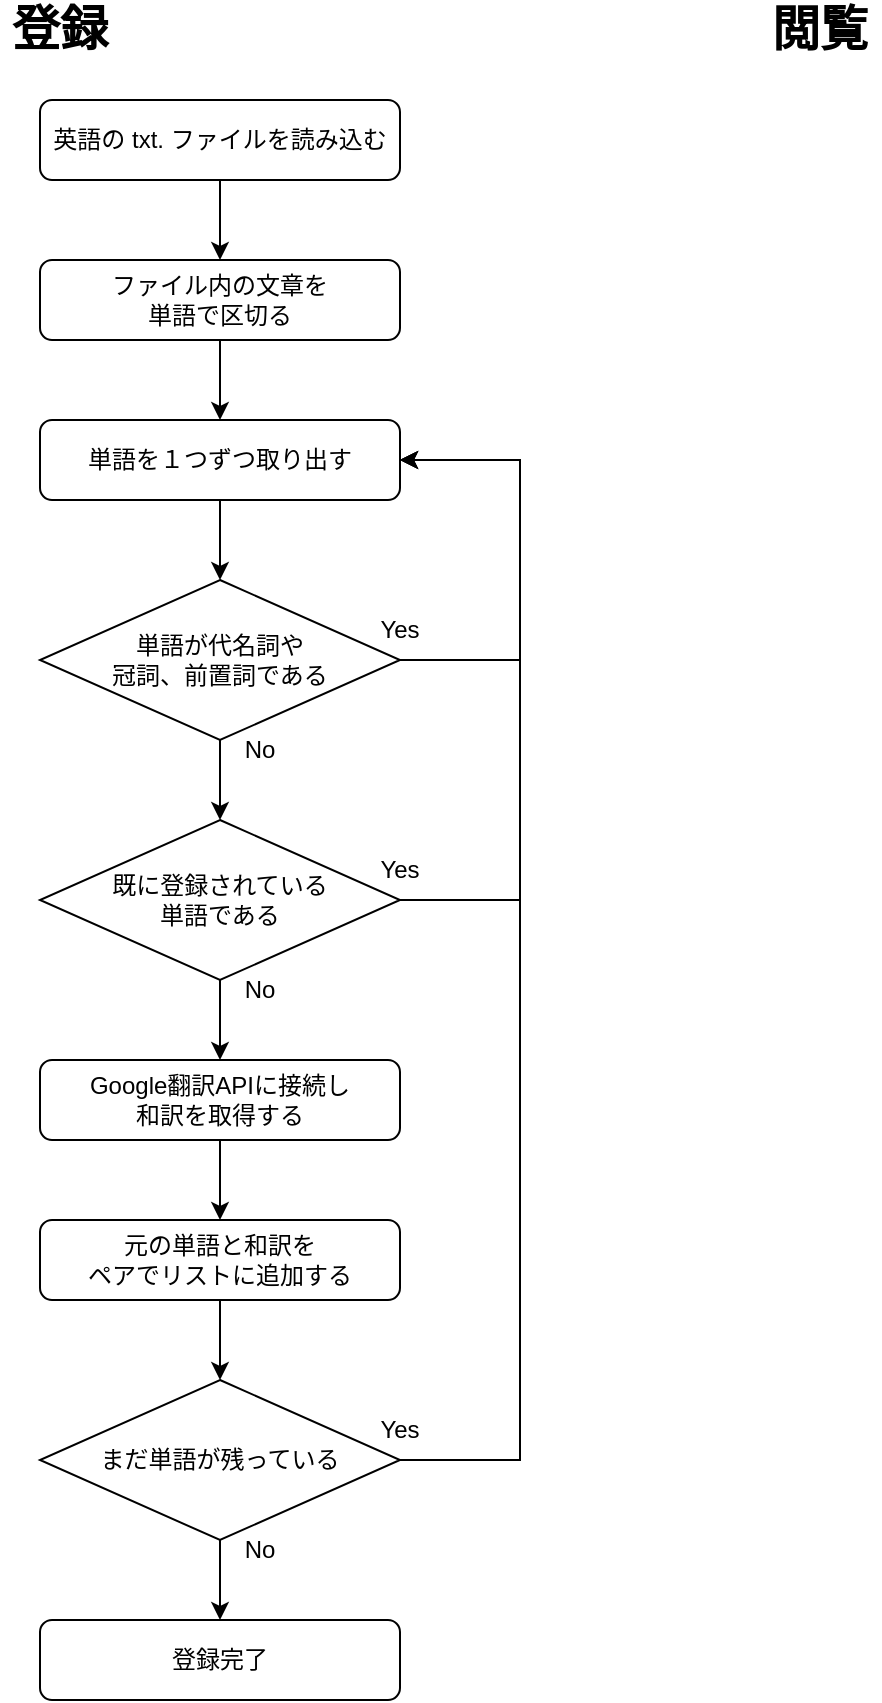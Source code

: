 <mxfile version="21.2.8" type="device">
  <diagram id="C5RBs43oDa-KdzZeNtuy" name="Page-1">
    <mxGraphModel dx="1723" dy="865" grid="1" gridSize="10" guides="1" tooltips="1" connect="1" arrows="1" fold="1" page="1" pageScale="1" pageWidth="827" pageHeight="1169" math="0" shadow="0">
      <root>
        <mxCell id="WIyWlLk6GJQsqaUBKTNV-0" />
        <mxCell id="WIyWlLk6GJQsqaUBKTNV-1" parent="WIyWlLk6GJQsqaUBKTNV-0" />
        <mxCell id="eCWBEy-Ntbxf5NnkdCfJ-3" style="edgeStyle=orthogonalEdgeStyle;rounded=0;orthogonalLoop=1;jettySize=auto;html=1;exitX=0.5;exitY=1;exitDx=0;exitDy=0;entryX=0.5;entryY=0;entryDx=0;entryDy=0;" edge="1" parent="WIyWlLk6GJQsqaUBKTNV-1" source="WIyWlLk6GJQsqaUBKTNV-3" target="eCWBEy-Ntbxf5NnkdCfJ-2">
          <mxGeometry relative="1" as="geometry" />
        </mxCell>
        <mxCell id="WIyWlLk6GJQsqaUBKTNV-3" value="英語の txt. ファイルを読み込む" style="rounded=1;whiteSpace=wrap;html=1;fontSize=12;glass=0;strokeWidth=1;shadow=0;" parent="WIyWlLk6GJQsqaUBKTNV-1" vertex="1">
          <mxGeometry x="40" y="80" width="180" height="40" as="geometry" />
        </mxCell>
        <mxCell id="eCWBEy-Ntbxf5NnkdCfJ-0" value="&lt;b&gt;&lt;font style=&quot;font-size: 24px;&quot;&gt;登録&lt;/font&gt;&lt;/b&gt;" style="text;html=1;strokeColor=none;fillColor=none;align=center;verticalAlign=middle;whiteSpace=wrap;rounded=0;" vertex="1" parent="WIyWlLk6GJQsqaUBKTNV-1">
          <mxGeometry x="20" y="30" width="60" height="30" as="geometry" />
        </mxCell>
        <mxCell id="eCWBEy-Ntbxf5NnkdCfJ-1" value="&lt;span style=&quot;font-size: 24px;&quot;&gt;&lt;b&gt;閲覧&lt;/b&gt;&lt;/span&gt;" style="text;html=1;strokeColor=none;fillColor=none;align=center;verticalAlign=middle;whiteSpace=wrap;rounded=0;" vertex="1" parent="WIyWlLk6GJQsqaUBKTNV-1">
          <mxGeometry x="400" y="30" width="60" height="30" as="geometry" />
        </mxCell>
        <mxCell id="eCWBEy-Ntbxf5NnkdCfJ-27" style="edgeStyle=orthogonalEdgeStyle;rounded=0;orthogonalLoop=1;jettySize=auto;html=1;exitX=0.5;exitY=1;exitDx=0;exitDy=0;entryX=0.5;entryY=0;entryDx=0;entryDy=0;" edge="1" parent="WIyWlLk6GJQsqaUBKTNV-1" source="eCWBEy-Ntbxf5NnkdCfJ-2" target="eCWBEy-Ntbxf5NnkdCfJ-26">
          <mxGeometry relative="1" as="geometry" />
        </mxCell>
        <mxCell id="eCWBEy-Ntbxf5NnkdCfJ-2" value="ファイル内の文章を&lt;br&gt;単語で区切る" style="rounded=1;whiteSpace=wrap;html=1;fontSize=12;glass=0;strokeWidth=1;shadow=0;" vertex="1" parent="WIyWlLk6GJQsqaUBKTNV-1">
          <mxGeometry x="40" y="160" width="180" height="40" as="geometry" />
        </mxCell>
        <mxCell id="eCWBEy-Ntbxf5NnkdCfJ-10" style="edgeStyle=orthogonalEdgeStyle;rounded=0;orthogonalLoop=1;jettySize=auto;html=1;exitX=1;exitY=0.5;exitDx=0;exitDy=0;entryX=1;entryY=0.5;entryDx=0;entryDy=0;" edge="1" parent="WIyWlLk6GJQsqaUBKTNV-1" source="eCWBEy-Ntbxf5NnkdCfJ-5" target="eCWBEy-Ntbxf5NnkdCfJ-26">
          <mxGeometry relative="1" as="geometry">
            <mxPoint x="330" y="310" as="targetPoint" />
            <Array as="points">
              <mxPoint x="280" y="360" />
              <mxPoint x="280" y="260" />
            </Array>
          </mxGeometry>
        </mxCell>
        <mxCell id="eCWBEy-Ntbxf5NnkdCfJ-12" style="edgeStyle=orthogonalEdgeStyle;rounded=0;orthogonalLoop=1;jettySize=auto;html=1;exitX=0.5;exitY=1;exitDx=0;exitDy=0;entryX=0.5;entryY=0;entryDx=0;entryDy=0;" edge="1" parent="WIyWlLk6GJQsqaUBKTNV-1" source="eCWBEy-Ntbxf5NnkdCfJ-5" target="eCWBEy-Ntbxf5NnkdCfJ-13">
          <mxGeometry relative="1" as="geometry">
            <mxPoint x="130" y="440" as="targetPoint" />
          </mxGeometry>
        </mxCell>
        <mxCell id="eCWBEy-Ntbxf5NnkdCfJ-5" value="単語が代名詞や&lt;br&gt;冠詞、前置詞である" style="rhombus;whiteSpace=wrap;html=1;" vertex="1" parent="WIyWlLk6GJQsqaUBKTNV-1">
          <mxGeometry x="40" y="320" width="180" height="80" as="geometry" />
        </mxCell>
        <mxCell id="eCWBEy-Ntbxf5NnkdCfJ-15" style="edgeStyle=orthogonalEdgeStyle;rounded=0;orthogonalLoop=1;jettySize=auto;html=1;exitX=1;exitY=0.5;exitDx=0;exitDy=0;entryX=1;entryY=0.5;entryDx=0;entryDy=0;" edge="1" parent="WIyWlLk6GJQsqaUBKTNV-1" source="eCWBEy-Ntbxf5NnkdCfJ-13" target="eCWBEy-Ntbxf5NnkdCfJ-26">
          <mxGeometry relative="1" as="geometry">
            <mxPoint x="280" y="420" as="targetPoint" />
            <Array as="points">
              <mxPoint x="280" y="480" />
              <mxPoint x="280" y="260" />
            </Array>
          </mxGeometry>
        </mxCell>
        <mxCell id="eCWBEy-Ntbxf5NnkdCfJ-17" style="edgeStyle=orthogonalEdgeStyle;rounded=0;orthogonalLoop=1;jettySize=auto;html=1;exitX=0.5;exitY=1;exitDx=0;exitDy=0;entryX=0.5;entryY=0;entryDx=0;entryDy=0;" edge="1" parent="WIyWlLk6GJQsqaUBKTNV-1" source="eCWBEy-Ntbxf5NnkdCfJ-13" target="eCWBEy-Ntbxf5NnkdCfJ-16">
          <mxGeometry relative="1" as="geometry" />
        </mxCell>
        <mxCell id="eCWBEy-Ntbxf5NnkdCfJ-13" value="既に登録されている&lt;br&gt;単語である" style="rhombus;whiteSpace=wrap;html=1;" vertex="1" parent="WIyWlLk6GJQsqaUBKTNV-1">
          <mxGeometry x="40" y="440" width="180" height="80" as="geometry" />
        </mxCell>
        <mxCell id="eCWBEy-Ntbxf5NnkdCfJ-25" style="edgeStyle=orthogonalEdgeStyle;rounded=0;orthogonalLoop=1;jettySize=auto;html=1;exitX=0.5;exitY=1;exitDx=0;exitDy=0;entryX=0.5;entryY=0;entryDx=0;entryDy=0;" edge="1" parent="WIyWlLk6GJQsqaUBKTNV-1" source="eCWBEy-Ntbxf5NnkdCfJ-16" target="eCWBEy-Ntbxf5NnkdCfJ-23">
          <mxGeometry relative="1" as="geometry" />
        </mxCell>
        <mxCell id="eCWBEy-Ntbxf5NnkdCfJ-16" value="Google翻訳APIに接続し&lt;br&gt;和訳を取得する" style="rounded=1;whiteSpace=wrap;html=1;fontSize=12;glass=0;strokeWidth=1;shadow=0;" vertex="1" parent="WIyWlLk6GJQsqaUBKTNV-1">
          <mxGeometry x="40" y="560" width="180" height="40" as="geometry" />
        </mxCell>
        <mxCell id="eCWBEy-Ntbxf5NnkdCfJ-18" value="Yes" style="text;html=1;strokeColor=none;fillColor=none;align=center;verticalAlign=middle;whiteSpace=wrap;rounded=0;" vertex="1" parent="WIyWlLk6GJQsqaUBKTNV-1">
          <mxGeometry x="190" y="330" width="60" height="30" as="geometry" />
        </mxCell>
        <mxCell id="eCWBEy-Ntbxf5NnkdCfJ-20" value="Yes" style="text;html=1;strokeColor=none;fillColor=none;align=center;verticalAlign=middle;whiteSpace=wrap;rounded=0;" vertex="1" parent="WIyWlLk6GJQsqaUBKTNV-1">
          <mxGeometry x="190" y="450" width="60" height="30" as="geometry" />
        </mxCell>
        <mxCell id="eCWBEy-Ntbxf5NnkdCfJ-21" value="No" style="text;html=1;strokeColor=none;fillColor=none;align=center;verticalAlign=middle;whiteSpace=wrap;rounded=0;" vertex="1" parent="WIyWlLk6GJQsqaUBKTNV-1">
          <mxGeometry x="120" y="390" width="60" height="30" as="geometry" />
        </mxCell>
        <mxCell id="eCWBEy-Ntbxf5NnkdCfJ-22" value="No" style="text;html=1;strokeColor=none;fillColor=none;align=center;verticalAlign=middle;whiteSpace=wrap;rounded=0;" vertex="1" parent="WIyWlLk6GJQsqaUBKTNV-1">
          <mxGeometry x="120" y="510" width="60" height="30" as="geometry" />
        </mxCell>
        <mxCell id="eCWBEy-Ntbxf5NnkdCfJ-33" style="edgeStyle=orthogonalEdgeStyle;rounded=0;orthogonalLoop=1;jettySize=auto;html=1;exitX=0.5;exitY=1;exitDx=0;exitDy=0;entryX=0.5;entryY=0;entryDx=0;entryDy=0;" edge="1" parent="WIyWlLk6GJQsqaUBKTNV-1" source="eCWBEy-Ntbxf5NnkdCfJ-23" target="eCWBEy-Ntbxf5NnkdCfJ-29">
          <mxGeometry relative="1" as="geometry" />
        </mxCell>
        <mxCell id="eCWBEy-Ntbxf5NnkdCfJ-23" value="元の単語と和訳を&lt;br&gt;ペアでリストに追加する" style="rounded=1;whiteSpace=wrap;html=1;fontSize=12;glass=0;strokeWidth=1;shadow=0;" vertex="1" parent="WIyWlLk6GJQsqaUBKTNV-1">
          <mxGeometry x="40" y="640" width="180" height="40" as="geometry" />
        </mxCell>
        <mxCell id="eCWBEy-Ntbxf5NnkdCfJ-28" style="edgeStyle=orthogonalEdgeStyle;rounded=0;orthogonalLoop=1;jettySize=auto;html=1;exitX=0.5;exitY=1;exitDx=0;exitDy=0;entryX=0.5;entryY=0;entryDx=0;entryDy=0;" edge="1" parent="WIyWlLk6GJQsqaUBKTNV-1" source="eCWBEy-Ntbxf5NnkdCfJ-26" target="eCWBEy-Ntbxf5NnkdCfJ-5">
          <mxGeometry relative="1" as="geometry" />
        </mxCell>
        <mxCell id="eCWBEy-Ntbxf5NnkdCfJ-26" value="単語を１つずつ取り出す" style="rounded=1;whiteSpace=wrap;html=1;fontSize=12;glass=0;strokeWidth=1;shadow=0;" vertex="1" parent="WIyWlLk6GJQsqaUBKTNV-1">
          <mxGeometry x="40" y="240" width="180" height="40" as="geometry" />
        </mxCell>
        <mxCell id="eCWBEy-Ntbxf5NnkdCfJ-30" style="edgeStyle=orthogonalEdgeStyle;rounded=0;orthogonalLoop=1;jettySize=auto;html=1;exitX=1;exitY=0.5;exitDx=0;exitDy=0;entryX=1;entryY=0.5;entryDx=0;entryDy=0;" edge="1" parent="WIyWlLk6GJQsqaUBKTNV-1" source="eCWBEy-Ntbxf5NnkdCfJ-29" target="eCWBEy-Ntbxf5NnkdCfJ-26">
          <mxGeometry relative="1" as="geometry">
            <Array as="points">
              <mxPoint x="280" y="760" />
              <mxPoint x="280" y="260" />
            </Array>
          </mxGeometry>
        </mxCell>
        <mxCell id="eCWBEy-Ntbxf5NnkdCfJ-35" style="edgeStyle=orthogonalEdgeStyle;rounded=0;orthogonalLoop=1;jettySize=auto;html=1;exitX=0.5;exitY=1;exitDx=0;exitDy=0;entryX=0.5;entryY=0;entryDx=0;entryDy=0;" edge="1" parent="WIyWlLk6GJQsqaUBKTNV-1" source="eCWBEy-Ntbxf5NnkdCfJ-29" target="eCWBEy-Ntbxf5NnkdCfJ-34">
          <mxGeometry relative="1" as="geometry" />
        </mxCell>
        <mxCell id="eCWBEy-Ntbxf5NnkdCfJ-29" value="まだ単語が残っている" style="rhombus;whiteSpace=wrap;html=1;" vertex="1" parent="WIyWlLk6GJQsqaUBKTNV-1">
          <mxGeometry x="40" y="720" width="180" height="80" as="geometry" />
        </mxCell>
        <mxCell id="eCWBEy-Ntbxf5NnkdCfJ-31" value="Yes" style="text;html=1;strokeColor=none;fillColor=none;align=center;verticalAlign=middle;whiteSpace=wrap;rounded=0;" vertex="1" parent="WIyWlLk6GJQsqaUBKTNV-1">
          <mxGeometry x="190" y="730" width="60" height="30" as="geometry" />
        </mxCell>
        <mxCell id="eCWBEy-Ntbxf5NnkdCfJ-34" value="登録完了" style="rounded=1;whiteSpace=wrap;html=1;fontSize=12;glass=0;strokeWidth=1;shadow=0;" vertex="1" parent="WIyWlLk6GJQsqaUBKTNV-1">
          <mxGeometry x="40" y="840" width="180" height="40" as="geometry" />
        </mxCell>
        <mxCell id="eCWBEy-Ntbxf5NnkdCfJ-36" value="No" style="text;html=1;strokeColor=none;fillColor=none;align=center;verticalAlign=middle;whiteSpace=wrap;rounded=0;" vertex="1" parent="WIyWlLk6GJQsqaUBKTNV-1">
          <mxGeometry x="120" y="790" width="60" height="30" as="geometry" />
        </mxCell>
      </root>
    </mxGraphModel>
  </diagram>
</mxfile>
